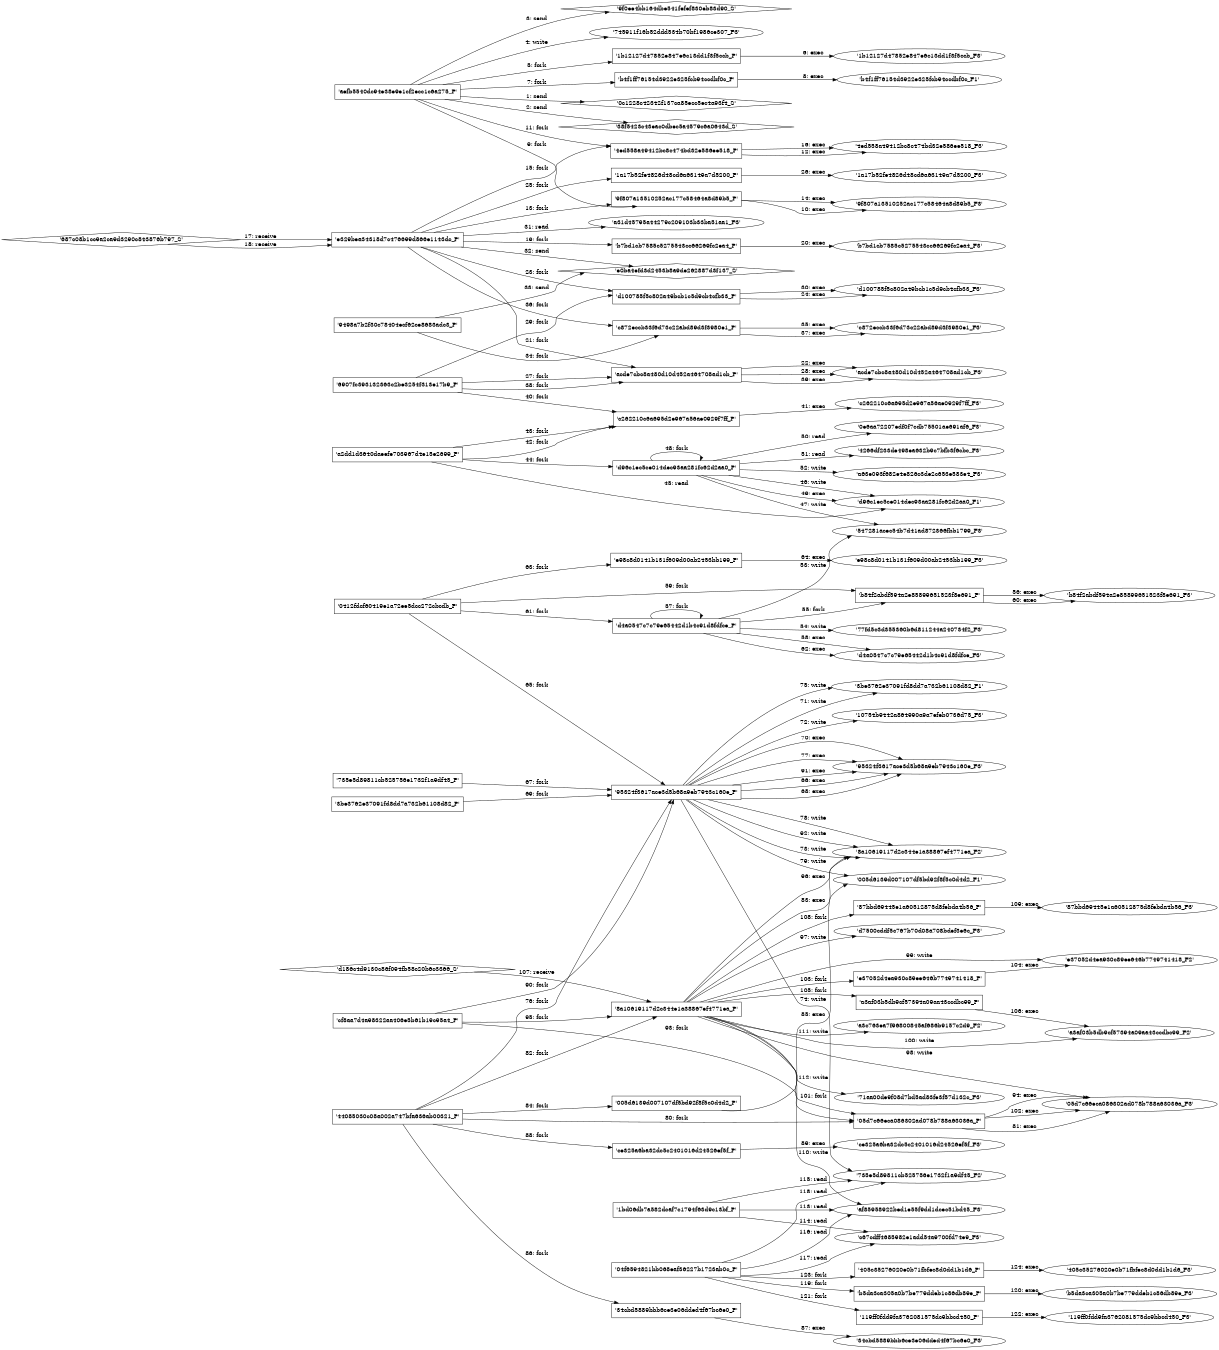 digraph "D:\Learning\Paper\apt\基于CTI的攻击预警\Dataset\攻击图\ASGfromALLCTI\Terror Evolved Exploit Kit Matures.dot" {
rankdir="LR"
size="9"
fixedsize="false"
splines="true"
nodesep=0.3
ranksep=0
fontsize=10
overlap="scalexy"
engine= "neato"
	"'0c1228c42342f137ca85ecc5ec4a93f4_S'" [node_type=Socket shape=diamond]
	"'aefb5540dc94e38e9e1cf2ecc1c6a275_P'" [node_type=Process shape=box]
	"'aefb5540dc94e38e9e1cf2ecc1c6a275_P'" -> "'0c1228c42342f137ca85ecc5ec4a93f4_S'" [label="1: send"]
	"'38f5423c43eac0dbec5a4579c6a0643d_S'" [node_type=Socket shape=diamond]
	"'aefb5540dc94e38e9e1cf2ecc1c6a275_P'" [node_type=Process shape=box]
	"'aefb5540dc94e38e9e1cf2ecc1c6a275_P'" -> "'38f5423c43eac0dbec5a4579c6a0643d_S'" [label="2: send"]
	"'9f0ee4bb164dbe541fefef830eb83d90_S'" [node_type=Socket shape=diamond]
	"'aefb5540dc94e38e9e1cf2ecc1c6a275_P'" [node_type=Process shape=box]
	"'aefb5540dc94e38e9e1cf2ecc1c6a275_P'" -> "'9f0ee4bb164dbe541fefef830eb83d90_S'" [label="3: send"]
	"'745911f16b52ddd534b70bf1986ce307_F3'" [node_type=file shape=ellipse]
	"'aefb5540dc94e38e9e1cf2ecc1c6a275_P'" [node_type=Process shape=box]
	"'aefb5540dc94e38e9e1cf2ecc1c6a275_P'" -> "'745911f16b52ddd534b70bf1986ce307_F3'" [label="4: write"]
	"'aefb5540dc94e38e9e1cf2ecc1c6a275_P'" [node_type=Process shape=box]
	"'1b12127d47852e847e6c13dd1f3f5ccb_P'" [node_type=Process shape=box]
	"'aefb5540dc94e38e9e1cf2ecc1c6a275_P'" -> "'1b12127d47852e847e6c13dd1f3f5ccb_P'" [label="5: fork"]
	"'1b12127d47852e847e6c13dd1f3f5ccb_P'" [node_type=Process shape=box]
	"'1b12127d47852e847e6c13dd1f3f5ccb_F3'" [node_type=File shape=ellipse]
	"'1b12127d47852e847e6c13dd1f3f5ccb_P'" -> "'1b12127d47852e847e6c13dd1f3f5ccb_F3'" [label="6: exec"]
	"'aefb5540dc94e38e9e1cf2ecc1c6a275_P'" [node_type=Process shape=box]
	"'b4f1ff76154d3922e325fcb94ccdbf0c_P'" [node_type=Process shape=box]
	"'aefb5540dc94e38e9e1cf2ecc1c6a275_P'" -> "'b4f1ff76154d3922e325fcb94ccdbf0c_P'" [label="7: fork"]
	"'b4f1ff76154d3922e325fcb94ccdbf0c_P'" [node_type=Process shape=box]
	"'b4f1ff76154d3922e325fcb94ccdbf0c_F1'" [node_type=File shape=ellipse]
	"'b4f1ff76154d3922e325fcb94ccdbf0c_P'" -> "'b4f1ff76154d3922e325fcb94ccdbf0c_F1'" [label="8: exec"]
	"'aefb5540dc94e38e9e1cf2ecc1c6a275_P'" [node_type=Process shape=box]
	"'9f807a13510252ac177c58464a8d89b5_P'" [node_type=Process shape=box]
	"'aefb5540dc94e38e9e1cf2ecc1c6a275_P'" -> "'9f807a13510252ac177c58464a8d89b5_P'" [label="9: fork"]
	"'9f807a13510252ac177c58464a8d89b5_P'" [node_type=Process shape=box]
	"'9f807a13510252ac177c58464a8d89b5_F3'" [node_type=File shape=ellipse]
	"'9f807a13510252ac177c58464a8d89b5_P'" -> "'9f807a13510252ac177c58464a8d89b5_F3'" [label="10: exec"]
	"'aefb5540dc94e38e9e1cf2ecc1c6a275_P'" [node_type=Process shape=box]
	"'4ed558a49412bc8c474bd32e586ee518_P'" [node_type=Process shape=box]
	"'aefb5540dc94e38e9e1cf2ecc1c6a275_P'" -> "'4ed558a49412bc8c474bd32e586ee518_P'" [label="11: fork"]
	"'4ed558a49412bc8c474bd32e586ee518_P'" [node_type=Process shape=box]
	"'4ed558a49412bc8c474bd32e586ee518_F3'" [node_type=File shape=ellipse]
	"'4ed558a49412bc8c474bd32e586ee518_P'" -> "'4ed558a49412bc8c474bd32e586ee518_F3'" [label="12: exec"]
	"'e329bea34318d7c476699d866e1143dc_P'" [node_type=Process shape=box]
	"'9f807a13510252ac177c58464a8d89b5_P'" [node_type=Process shape=box]
	"'e329bea34318d7c476699d866e1143dc_P'" -> "'9f807a13510252ac177c58464a8d89b5_P'" [label="13: fork"]
	"'9f807a13510252ac177c58464a8d89b5_P'" [node_type=Process shape=box]
	"'9f807a13510252ac177c58464a8d89b5_F3'" [node_type=File shape=ellipse]
	"'9f807a13510252ac177c58464a8d89b5_P'" -> "'9f807a13510252ac177c58464a8d89b5_F3'" [label="14: exec"]
	"'e329bea34318d7c476699d866e1143dc_P'" [node_type=Process shape=box]
	"'4ed558a49412bc8c474bd32e586ee518_P'" [node_type=Process shape=box]
	"'e329bea34318d7c476699d866e1143dc_P'" -> "'4ed558a49412bc8c474bd32e586ee518_P'" [label="15: fork"]
	"'4ed558a49412bc8c474bd32e586ee518_P'" [node_type=Process shape=box]
	"'4ed558a49412bc8c474bd32e586ee518_F3'" [node_type=File shape=ellipse]
	"'4ed558a49412bc8c474bd32e586ee518_P'" -> "'4ed558a49412bc8c474bd32e586ee518_F3'" [label="16: exec"]
	"'e329bea34318d7c476699d866e1143dc_P'" [node_type=Process shape=box]
	"'687c08b1cc9a2ca9d3290c843876b797_S'" [node_type=Socket shape=diamond]
	"'687c08b1cc9a2ca9d3290c843876b797_S'" -> "'e329bea34318d7c476699d866e1143dc_P'" [label="17: receive"]
	"'e329bea34318d7c476699d866e1143dc_P'" [node_type=Process shape=box]
	"'687c08b1cc9a2ca9d3290c843876b797_S'" [node_type=Socket shape=diamond]
	"'687c08b1cc9a2ca9d3290c843876b797_S'" -> "'e329bea34318d7c476699d866e1143dc_P'" [label="18: receive"]
	"'e329bea34318d7c476699d866e1143dc_P'" [node_type=Process shape=box]
	"'b7bd1cb7585c5275543cc66269fc2ea4_P'" [node_type=Process shape=box]
	"'e329bea34318d7c476699d866e1143dc_P'" -> "'b7bd1cb7585c5275543cc66269fc2ea4_P'" [label="19: fork"]
	"'b7bd1cb7585c5275543cc66269fc2ea4_P'" [node_type=Process shape=box]
	"'b7bd1cb7585c5275543cc66269fc2ea4_F3'" [node_type=File shape=ellipse]
	"'b7bd1cb7585c5275543cc66269fc2ea4_P'" -> "'b7bd1cb7585c5275543cc66269fc2ea4_F3'" [label="20: exec"]
	"'e329bea34318d7c476699d866e1143dc_P'" [node_type=Process shape=box]
	"'acde7cbc8a480d10d452a464708ad1cb_P'" [node_type=Process shape=box]
	"'e329bea34318d7c476699d866e1143dc_P'" -> "'acde7cbc8a480d10d452a464708ad1cb_P'" [label="21: fork"]
	"'acde7cbc8a480d10d452a464708ad1cb_P'" [node_type=Process shape=box]
	"'acde7cbc8a480d10d452a464708ad1cb_F3'" [node_type=File shape=ellipse]
	"'acde7cbc8a480d10d452a464708ad1cb_P'" -> "'acde7cbc8a480d10d452a464708ad1cb_F3'" [label="22: exec"]
	"'e329bea34318d7c476699d866e1143dc_P'" [node_type=Process shape=box]
	"'d100785f5c802a49bcb1c5d9cb4cfb33_P'" [node_type=Process shape=box]
	"'e329bea34318d7c476699d866e1143dc_P'" -> "'d100785f5c802a49bcb1c5d9cb4cfb33_P'" [label="23: fork"]
	"'d100785f5c802a49bcb1c5d9cb4cfb33_P'" [node_type=Process shape=box]
	"'d100785f5c802a49bcb1c5d9cb4cfb33_F3'" [node_type=File shape=ellipse]
	"'d100785f5c802a49bcb1c5d9cb4cfb33_P'" -> "'d100785f5c802a49bcb1c5d9cb4cfb33_F3'" [label="24: exec"]
	"'e329bea34318d7c476699d866e1143dc_P'" [node_type=Process shape=box]
	"'1a17b52fe4826d48cd6a63149a7d5200_P'" [node_type=Process shape=box]
	"'e329bea34318d7c476699d866e1143dc_P'" -> "'1a17b52fe4826d48cd6a63149a7d5200_P'" [label="25: fork"]
	"'1a17b52fe4826d48cd6a63149a7d5200_P'" [node_type=Process shape=box]
	"'1a17b52fe4826d48cd6a63149a7d5200_F3'" [node_type=File shape=ellipse]
	"'1a17b52fe4826d48cd6a63149a7d5200_P'" -> "'1a17b52fe4826d48cd6a63149a7d5200_F3'" [label="26: exec"]
	"'6907fc393132363c2be3254f313e17b9_P'" [node_type=Process shape=box]
	"'acde7cbc8a480d10d452a464708ad1cb_P'" [node_type=Process shape=box]
	"'6907fc393132363c2be3254f313e17b9_P'" -> "'acde7cbc8a480d10d452a464708ad1cb_P'" [label="27: fork"]
	"'acde7cbc8a480d10d452a464708ad1cb_P'" [node_type=Process shape=box]
	"'acde7cbc8a480d10d452a464708ad1cb_F3'" [node_type=File shape=ellipse]
	"'acde7cbc8a480d10d452a464708ad1cb_P'" -> "'acde7cbc8a480d10d452a464708ad1cb_F3'" [label="28: exec"]
	"'6907fc393132363c2be3254f313e17b9_P'" [node_type=Process shape=box]
	"'d100785f5c802a49bcb1c5d9cb4cfb33_P'" [node_type=Process shape=box]
	"'6907fc393132363c2be3254f313e17b9_P'" -> "'d100785f5c802a49bcb1c5d9cb4cfb33_P'" [label="29: fork"]
	"'d100785f5c802a49bcb1c5d9cb4cfb33_P'" [node_type=Process shape=box]
	"'d100785f5c802a49bcb1c5d9cb4cfb33_F3'" [node_type=File shape=ellipse]
	"'d100785f5c802a49bcb1c5d9cb4cfb33_P'" -> "'d100785f5c802a49bcb1c5d9cb4cfb33_F3'" [label="30: exec"]
	"'a31d45795a44279c209103b33ba51aa1_F3'" [node_type=file shape=ellipse]
	"'e329bea34318d7c476699d866e1143dc_P'" [node_type=Process shape=box]
	"'e329bea34318d7c476699d866e1143dc_P'" -> "'a31d45795a44279c209103b33ba51aa1_F3'" [label="31: read"]
	"'e0ba4efd3d2453b8a9de262887d3f137_S'" [node_type=Socket shape=diamond]
	"'e329bea34318d7c476699d866e1143dc_P'" [node_type=Process shape=box]
	"'e329bea34318d7c476699d866e1143dc_P'" -> "'e0ba4efd3d2453b8a9de262887d3f137_S'" [label="32: send"]
	"'e0ba4efd3d2453b8a9de262887d3f137_S'" [node_type=Socket shape=diamond]
	"'9498a7b2f30c78404ecf62ce8683adc3_P'" [node_type=Process shape=box]
	"'9498a7b2f30c78404ecf62ce8683adc3_P'" -> "'e0ba4efd3d2453b8a9de262887d3f137_S'" [label="33: send"]
	"'9498a7b2f30c78404ecf62ce8683adc3_P'" [node_type=Process shape=box]
	"'c872eccb33f6d73c22abd89d3f3980e1_P'" [node_type=Process shape=box]
	"'9498a7b2f30c78404ecf62ce8683adc3_P'" -> "'c872eccb33f6d73c22abd89d3f3980e1_P'" [label="34: fork"]
	"'c872eccb33f6d73c22abd89d3f3980e1_P'" [node_type=Process shape=box]
	"'c872eccb33f6d73c22abd89d3f3980e1_F3'" [node_type=File shape=ellipse]
	"'c872eccb33f6d73c22abd89d3f3980e1_P'" -> "'c872eccb33f6d73c22abd89d3f3980e1_F3'" [label="35: exec"]
	"'e329bea34318d7c476699d866e1143dc_P'" [node_type=Process shape=box]
	"'c872eccb33f6d73c22abd89d3f3980e1_P'" [node_type=Process shape=box]
	"'e329bea34318d7c476699d866e1143dc_P'" -> "'c872eccb33f6d73c22abd89d3f3980e1_P'" [label="36: fork"]
	"'c872eccb33f6d73c22abd89d3f3980e1_P'" [node_type=Process shape=box]
	"'c872eccb33f6d73c22abd89d3f3980e1_F3'" [node_type=File shape=ellipse]
	"'c872eccb33f6d73c22abd89d3f3980e1_P'" -> "'c872eccb33f6d73c22abd89d3f3980e1_F3'" [label="37: exec"]
	"'6907fc393132363c2be3254f313e17b9_P'" [node_type=Process shape=box]
	"'acde7cbc8a480d10d452a464708ad1cb_P'" [node_type=Process shape=box]
	"'6907fc393132363c2be3254f313e17b9_P'" -> "'acde7cbc8a480d10d452a464708ad1cb_P'" [label="38: fork"]
	"'acde7cbc8a480d10d452a464708ad1cb_P'" [node_type=Process shape=box]
	"'acde7cbc8a480d10d452a464708ad1cb_F3'" [node_type=File shape=ellipse]
	"'acde7cbc8a480d10d452a464708ad1cb_P'" -> "'acde7cbc8a480d10d452a464708ad1cb_F3'" [label="39: exec"]
	"'6907fc393132363c2be3254f313e17b9_P'" [node_type=Process shape=box]
	"'c262210c6a695d2e967a56ae0929f7ff_P'" [node_type=Process shape=box]
	"'6907fc393132363c2be3254f313e17b9_P'" -> "'c262210c6a695d2e967a56ae0929f7ff_P'" [label="40: fork"]
	"'c262210c6a695d2e967a56ae0929f7ff_P'" [node_type=Process shape=box]
	"'c262210c6a695d2e967a56ae0929f7ff_F3'" [node_type=File shape=ellipse]
	"'c262210c6a695d2e967a56ae0929f7ff_P'" -> "'c262210c6a695d2e967a56ae0929f7ff_F3'" [label="41: exec"]
	"'a2dd1d3640daeefe703967d4e15e2699_P'" [node_type=Process shape=box]
	"'c262210c6a695d2e967a56ae0929f7ff_P'" [node_type=Process shape=box]
	"'a2dd1d3640daeefe703967d4e15e2699_P'" -> "'c262210c6a695d2e967a56ae0929f7ff_P'" [label="42: fork"]
	"'a2dd1d3640daeefe703967d4e15e2699_P'" [node_type=Process shape=box]
	"'c262210c6a695d2e967a56ae0929f7ff_P'" [node_type=Process shape=box]
	"'a2dd1d3640daeefe703967d4e15e2699_P'" -> "'c262210c6a695d2e967a56ae0929f7ff_P'" [label="43: fork"]
	"'a2dd1d3640daeefe703967d4e15e2699_P'" [node_type=Process shape=box]
	"'d96c1ec5ce014dec93aa281fc62d2aa0_P'" [node_type=Process shape=box]
	"'a2dd1d3640daeefe703967d4e15e2699_P'" -> "'d96c1ec5ce014dec93aa281fc62d2aa0_P'" [label="44: fork"]
	"'d96c1ec5ce014dec93aa281fc62d2aa0_F1'" [node_type=file shape=ellipse]
	"'a2dd1d3640daeefe703967d4e15e2699_P'" [node_type=Process shape=box]
	"'a2dd1d3640daeefe703967d4e15e2699_P'" -> "'d96c1ec5ce014dec93aa281fc62d2aa0_F1'" [label="45: read"]
	"'d96c1ec5ce014dec93aa281fc62d2aa0_F1'" [node_type=file shape=ellipse]
	"'d96c1ec5ce014dec93aa281fc62d2aa0_P'" [node_type=Process shape=box]
	"'d96c1ec5ce014dec93aa281fc62d2aa0_P'" -> "'d96c1ec5ce014dec93aa281fc62d2aa0_F1'" [label="46: write"]
	"'547281acec54b7d41ad872366fbb1799_F3'" [node_type=file shape=ellipse]
	"'d96c1ec5ce014dec93aa281fc62d2aa0_P'" [node_type=Process shape=box]
	"'d96c1ec5ce014dec93aa281fc62d2aa0_P'" -> "'547281acec54b7d41ad872366fbb1799_F3'" [label="47: write"]
	"'d96c1ec5ce014dec93aa281fc62d2aa0_P'" [node_type=Process shape=box]
	"'d96c1ec5ce014dec93aa281fc62d2aa0_P'" [node_type=Process shape=box]
	"'d96c1ec5ce014dec93aa281fc62d2aa0_P'" -> "'d96c1ec5ce014dec93aa281fc62d2aa0_P'" [label="48: fork"]
	"'d96c1ec5ce014dec93aa281fc62d2aa0_P'" [node_type=Process shape=box]
	"'d96c1ec5ce014dec93aa281fc62d2aa0_F1'" [node_type=File shape=ellipse]
	"'d96c1ec5ce014dec93aa281fc62d2aa0_P'" -> "'d96c1ec5ce014dec93aa281fc62d2aa0_F1'" [label="49: exec"]
	"'0e6aa72207edf0f7cdb75501ae691af6_F3'" [node_type=file shape=ellipse]
	"'d96c1ec5ce014dec93aa281fc62d2aa0_P'" [node_type=Process shape=box]
	"'d96c1ec5ce014dec93aa281fc62d2aa0_P'" -> "'0e6aa72207edf0f7cdb75501ae691af6_F3'" [label="50: read"]
	"'4266df233de498ea632b9c7bfb3f6cbc_F3'" [node_type=file shape=ellipse]
	"'d96c1ec5ce014dec93aa281fc62d2aa0_P'" [node_type=Process shape=box]
	"'d96c1ec5ce014dec93aa281fc62d2aa0_P'" -> "'4266df233de498ea632b9c7bfb3f6cbc_F3'" [label="51: read"]
	"'a63e093f682e4e826c3de2c653e583e4_F3'" [node_type=file shape=ellipse]
	"'d96c1ec5ce014dec93aa281fc62d2aa0_P'" [node_type=Process shape=box]
	"'d96c1ec5ce014dec93aa281fc62d2aa0_P'" -> "'a63e093f682e4e826c3de2c653e583e4_F3'" [label="52: write"]
	"'547281acec54b7d41ad872366fbb1799_F3'" [node_type=file shape=ellipse]
	"'d4a0547c7c79e65442d1b4c91d8fdfce_P'" [node_type=Process shape=box]
	"'d4a0547c7c79e65442d1b4c91d8fdfce_P'" -> "'547281acec54b7d41ad872366fbb1799_F3'" [label="53: write"]
	"'77fd5c3d355360b6d811244a240734f2_F3'" [node_type=file shape=ellipse]
	"'d4a0547c7c79e65442d1b4c91d8fdfce_P'" [node_type=Process shape=box]
	"'d4a0547c7c79e65442d1b4c91d8fdfce_P'" -> "'77fd5c3d355360b6d811244a240734f2_F3'" [label="54: write"]
	"'d4a0547c7c79e65442d1b4c91d8fdfce_P'" [node_type=Process shape=box]
	"'b84f2abdf594a2e85899651523f8e691_P'" [node_type=Process shape=box]
	"'d4a0547c7c79e65442d1b4c91d8fdfce_P'" -> "'b84f2abdf594a2e85899651523f8e691_P'" [label="55: fork"]
	"'b84f2abdf594a2e85899651523f8e691_P'" [node_type=Process shape=box]
	"'b84f2abdf594a2e85899651523f8e691_F3'" [node_type=File shape=ellipse]
	"'b84f2abdf594a2e85899651523f8e691_P'" -> "'b84f2abdf594a2e85899651523f8e691_F3'" [label="56: exec"]
	"'d4a0547c7c79e65442d1b4c91d8fdfce_P'" [node_type=Process shape=box]
	"'d4a0547c7c79e65442d1b4c91d8fdfce_P'" [node_type=Process shape=box]
	"'d4a0547c7c79e65442d1b4c91d8fdfce_P'" -> "'d4a0547c7c79e65442d1b4c91d8fdfce_P'" [label="57: fork"]
	"'d4a0547c7c79e65442d1b4c91d8fdfce_P'" [node_type=Process shape=box]
	"'d4a0547c7c79e65442d1b4c91d8fdfce_F3'" [node_type=File shape=ellipse]
	"'d4a0547c7c79e65442d1b4c91d8fdfce_P'" -> "'d4a0547c7c79e65442d1b4c91d8fdfce_F3'" [label="58: exec"]
	"'0412fdcf60419e1a72ee5dcc272cbcdb_P'" [node_type=Process shape=box]
	"'b84f2abdf594a2e85899651523f8e691_P'" [node_type=Process shape=box]
	"'0412fdcf60419e1a72ee5dcc272cbcdb_P'" -> "'b84f2abdf594a2e85899651523f8e691_P'" [label="59: fork"]
	"'b84f2abdf594a2e85899651523f8e691_P'" [node_type=Process shape=box]
	"'b84f2abdf594a2e85899651523f8e691_F3'" [node_type=File shape=ellipse]
	"'b84f2abdf594a2e85899651523f8e691_P'" -> "'b84f2abdf594a2e85899651523f8e691_F3'" [label="60: exec"]
	"'0412fdcf60419e1a72ee5dcc272cbcdb_P'" [node_type=Process shape=box]
	"'d4a0547c7c79e65442d1b4c91d8fdfce_P'" [node_type=Process shape=box]
	"'0412fdcf60419e1a72ee5dcc272cbcdb_P'" -> "'d4a0547c7c79e65442d1b4c91d8fdfce_P'" [label="61: fork"]
	"'d4a0547c7c79e65442d1b4c91d8fdfce_P'" [node_type=Process shape=box]
	"'d4a0547c7c79e65442d1b4c91d8fdfce_F3'" [node_type=File shape=ellipse]
	"'d4a0547c7c79e65442d1b4c91d8fdfce_P'" -> "'d4a0547c7c79e65442d1b4c91d8fdfce_F3'" [label="62: exec"]
	"'0412fdcf60419e1a72ee5dcc272cbcdb_P'" [node_type=Process shape=box]
	"'e98c8d0141b131f609d00ab2453bb199_P'" [node_type=Process shape=box]
	"'0412fdcf60419e1a72ee5dcc272cbcdb_P'" -> "'e98c8d0141b131f609d00ab2453bb199_P'" [label="63: fork"]
	"'e98c8d0141b131f609d00ab2453bb199_P'" [node_type=Process shape=box]
	"'e98c8d0141b131f609d00ab2453bb199_F3'" [node_type=File shape=ellipse]
	"'e98c8d0141b131f609d00ab2453bb199_P'" -> "'e98c8d0141b131f609d00ab2453bb199_F3'" [label="64: exec"]
	"'0412fdcf60419e1a72ee5dcc272cbcdb_P'" [node_type=Process shape=box]
	"'95324f3617ace3d5b68a9eb7943c160e_P'" [node_type=Process shape=box]
	"'0412fdcf60419e1a72ee5dcc272cbcdb_P'" -> "'95324f3617ace3d5b68a9eb7943c160e_P'" [label="65: fork"]
	"'95324f3617ace3d5b68a9eb7943c160e_P'" [node_type=Process shape=box]
	"'95324f3617ace3d5b68a9eb7943c160e_F3'" [node_type=File shape=ellipse]
	"'95324f3617ace3d5b68a9eb7943c160e_P'" -> "'95324f3617ace3d5b68a9eb7943c160e_F3'" [label="66: exec"]
	"'735e5d89811cb525756e1732f1a9df45_P'" [node_type=Process shape=box]
	"'95324f3617ace3d5b68a9eb7943c160e_P'" [node_type=Process shape=box]
	"'735e5d89811cb525756e1732f1a9df45_P'" -> "'95324f3617ace3d5b68a9eb7943c160e_P'" [label="67: fork"]
	"'95324f3617ace3d5b68a9eb7943c160e_P'" [node_type=Process shape=box]
	"'95324f3617ace3d5b68a9eb7943c160e_F3'" [node_type=File shape=ellipse]
	"'95324f3617ace3d5b68a9eb7943c160e_P'" -> "'95324f3617ace3d5b68a9eb7943c160e_F3'" [label="68: exec"]
	"'3be3762e37091fd8dd7a732b61108d82_P'" [node_type=Process shape=box]
	"'95324f3617ace3d5b68a9eb7943c160e_P'" [node_type=Process shape=box]
	"'3be3762e37091fd8dd7a732b61108d82_P'" -> "'95324f3617ace3d5b68a9eb7943c160e_P'" [label="69: fork"]
	"'95324f3617ace3d5b68a9eb7943c160e_P'" [node_type=Process shape=box]
	"'95324f3617ace3d5b68a9eb7943c160e_F3'" [node_type=File shape=ellipse]
	"'95324f3617ace3d5b68a9eb7943c160e_P'" -> "'95324f3617ace3d5b68a9eb7943c160e_F3'" [label="70: exec"]
	"'3be3762e37091fd8dd7a732b61108d82_F1'" [node_type=file shape=ellipse]
	"'95324f3617ace3d5b68a9eb7943c160e_P'" [node_type=Process shape=box]
	"'95324f3617ace3d5b68a9eb7943c160e_P'" -> "'3be3762e37091fd8dd7a732b61108d82_F1'" [label="71: write"]
	"'10754b9442a864990a9a7efeb0736d75_F3'" [node_type=file shape=ellipse]
	"'95324f3617ace3d5b68a9eb7943c160e_P'" [node_type=Process shape=box]
	"'95324f3617ace3d5b68a9eb7943c160e_P'" -> "'10754b9442a864990a9a7efeb0736d75_F3'" [label="72: write"]
	"'8a10619117d2c344e1a38867ef4771ea_F2'" [node_type=file shape=ellipse]
	"'95324f3617ace3d5b68a9eb7943c160e_P'" [node_type=Process shape=box]
	"'95324f3617ace3d5b68a9eb7943c160e_P'" -> "'8a10619117d2c344e1a38867ef4771ea_F2'" [label="73: write"]
	"'735e5d89811cb525756e1732f1a9df45_F2'" [node_type=file shape=ellipse]
	"'95324f3617ace3d5b68a9eb7943c160e_P'" [node_type=Process shape=box]
	"'95324f3617ace3d5b68a9eb7943c160e_P'" -> "'735e5d89811cb525756e1732f1a9df45_F2'" [label="74: write"]
	"'3be3762e37091fd8dd7a732b61108d82_F1'" [node_type=file shape=ellipse]
	"'95324f3617ace3d5b68a9eb7943c160e_P'" [node_type=Process shape=box]
	"'95324f3617ace3d5b68a9eb7943c160e_P'" -> "'3be3762e37091fd8dd7a732b61108d82_F1'" [label="75: write"]
	"'44085030c08a002a747bfa636ab00321_P'" [node_type=Process shape=box]
	"'95324f3617ace3d5b68a9eb7943c160e_P'" [node_type=Process shape=box]
	"'44085030c08a002a747bfa636ab00321_P'" -> "'95324f3617ace3d5b68a9eb7943c160e_P'" [label="76: fork"]
	"'95324f3617ace3d5b68a9eb7943c160e_P'" [node_type=Process shape=box]
	"'95324f3617ace3d5b68a9eb7943c160e_F3'" [node_type=File shape=ellipse]
	"'95324f3617ace3d5b68a9eb7943c160e_P'" -> "'95324f3617ace3d5b68a9eb7943c160e_F3'" [label="77: exec"]
	"'8a10619117d2c344e1a38867ef4771ea_F2'" [node_type=file shape=ellipse]
	"'95324f3617ace3d5b68a9eb7943c160e_P'" [node_type=Process shape=box]
	"'95324f3617ace3d5b68a9eb7943c160e_P'" -> "'8a10619117d2c344e1a38867ef4771ea_F2'" [label="78: write"]
	"'005d6139d007107df5bd92f8f5c0d4d2_F1'" [node_type=file shape=ellipse]
	"'95324f3617ace3d5b68a9eb7943c160e_P'" [node_type=Process shape=box]
	"'95324f3617ace3d5b68a9eb7943c160e_P'" -> "'005d6139d007107df5bd92f8f5c0d4d2_F1'" [label="79: write"]
	"'44085030c08a002a747bfa636ab00321_P'" [node_type=Process shape=box]
	"'05d7c66eca086302ad078b788a63036a_P'" [node_type=Process shape=box]
	"'44085030c08a002a747bfa636ab00321_P'" -> "'05d7c66eca086302ad078b788a63036a_P'" [label="80: fork"]
	"'05d7c66eca086302ad078b788a63036a_P'" [node_type=Process shape=box]
	"'05d7c66eca086302ad078b788a63036a_F3'" [node_type=File shape=ellipse]
	"'05d7c66eca086302ad078b788a63036a_P'" -> "'05d7c66eca086302ad078b788a63036a_F3'" [label="81: exec"]
	"'44085030c08a002a747bfa636ab00321_P'" [node_type=Process shape=box]
	"'8a10619117d2c344e1a38867ef4771ea_P'" [node_type=Process shape=box]
	"'44085030c08a002a747bfa636ab00321_P'" -> "'8a10619117d2c344e1a38867ef4771ea_P'" [label="82: fork"]
	"'8a10619117d2c344e1a38867ef4771ea_P'" [node_type=Process shape=box]
	"'8a10619117d2c344e1a38867ef4771ea_F2'" [node_type=File shape=ellipse]
	"'8a10619117d2c344e1a38867ef4771ea_P'" -> "'8a10619117d2c344e1a38867ef4771ea_F2'" [label="83: exec"]
	"'44085030c08a002a747bfa636ab00321_P'" [node_type=Process shape=box]
	"'005d6139d007107df5bd92f8f5c0d4d2_P'" [node_type=Process shape=box]
	"'44085030c08a002a747bfa636ab00321_P'" -> "'005d6139d007107df5bd92f8f5c0d4d2_P'" [label="84: fork"]
	"'005d6139d007107df5bd92f8f5c0d4d2_P'" [node_type=Process shape=box]
	"'005d6139d007107df5bd92f8f5c0d4d2_F1'" [node_type=File shape=ellipse]
	"'005d6139d007107df5bd92f8f5c0d4d2_P'" -> "'005d6139d007107df5bd92f8f5c0d4d2_F1'" [label="85: exec"]
	"'44085030c08a002a747bfa636ab00321_P'" [node_type=Process shape=box]
	"'34cbd5889bbb6ce3e06dded4f67bc6e0_P'" [node_type=Process shape=box]
	"'44085030c08a002a747bfa636ab00321_P'" -> "'34cbd5889bbb6ce3e06dded4f67bc6e0_P'" [label="86: fork"]
	"'34cbd5889bbb6ce3e06dded4f67bc6e0_P'" [node_type=Process shape=box]
	"'34cbd5889bbb6ce3e06dded4f67bc6e0_F3'" [node_type=File shape=ellipse]
	"'34cbd5889bbb6ce3e06dded4f67bc6e0_P'" -> "'34cbd5889bbb6ce3e06dded4f67bc6e0_F3'" [label="87: exec"]
	"'44085030c08a002a747bfa636ab00321_P'" [node_type=Process shape=box]
	"'ce325a6ba32dc5c2401016d24526ef5f_P'" [node_type=Process shape=box]
	"'44085030c08a002a747bfa636ab00321_P'" -> "'ce325a6ba32dc5c2401016d24526ef5f_P'" [label="88: fork"]
	"'ce325a6ba32dc5c2401016d24526ef5f_P'" [node_type=Process shape=box]
	"'ce325a6ba32dc5c2401016d24526ef5f_F3'" [node_type=File shape=ellipse]
	"'ce325a6ba32dc5c2401016d24526ef5f_P'" -> "'ce325a6ba32dc5c2401016d24526ef5f_F3'" [label="89: exec"]
	"'cf8aa7d4a98322aa406e5b61b19c95a4_P'" [node_type=Process shape=box]
	"'95324f3617ace3d5b68a9eb7943c160e_P'" [node_type=Process shape=box]
	"'cf8aa7d4a98322aa406e5b61b19c95a4_P'" -> "'95324f3617ace3d5b68a9eb7943c160e_P'" [label="90: fork"]
	"'95324f3617ace3d5b68a9eb7943c160e_P'" [node_type=Process shape=box]
	"'95324f3617ace3d5b68a9eb7943c160e_F3'" [node_type=File shape=ellipse]
	"'95324f3617ace3d5b68a9eb7943c160e_P'" -> "'95324f3617ace3d5b68a9eb7943c160e_F3'" [label="91: exec"]
	"'8a10619117d2c344e1a38867ef4771ea_F2'" [node_type=file shape=ellipse]
	"'95324f3617ace3d5b68a9eb7943c160e_P'" [node_type=Process shape=box]
	"'95324f3617ace3d5b68a9eb7943c160e_P'" -> "'8a10619117d2c344e1a38867ef4771ea_F2'" [label="92: write"]
	"'cf8aa7d4a98322aa406e5b61b19c95a4_P'" [node_type=Process shape=box]
	"'05d7c66eca086302ad078b788a63036a_P'" [node_type=Process shape=box]
	"'cf8aa7d4a98322aa406e5b61b19c95a4_P'" -> "'05d7c66eca086302ad078b788a63036a_P'" [label="93: fork"]
	"'05d7c66eca086302ad078b788a63036a_P'" [node_type=Process shape=box]
	"'05d7c66eca086302ad078b788a63036a_F3'" [node_type=File shape=ellipse]
	"'05d7c66eca086302ad078b788a63036a_P'" -> "'05d7c66eca086302ad078b788a63036a_F3'" [label="94: exec"]
	"'cf8aa7d4a98322aa406e5b61b19c95a4_P'" [node_type=Process shape=box]
	"'8a10619117d2c344e1a38867ef4771ea_P'" [node_type=Process shape=box]
	"'cf8aa7d4a98322aa406e5b61b19c95a4_P'" -> "'8a10619117d2c344e1a38867ef4771ea_P'" [label="95: fork"]
	"'8a10619117d2c344e1a38867ef4771ea_P'" [node_type=Process shape=box]
	"'8a10619117d2c344e1a38867ef4771ea_F2'" [node_type=File shape=ellipse]
	"'8a10619117d2c344e1a38867ef4771ea_P'" -> "'8a10619117d2c344e1a38867ef4771ea_F2'" [label="96: exec"]
	"'d7500cddf5c767b70d08a708bdef3e6c_F3'" [node_type=file shape=ellipse]
	"'8a10619117d2c344e1a38867ef4771ea_P'" [node_type=Process shape=box]
	"'8a10619117d2c344e1a38867ef4771ea_P'" -> "'d7500cddf5c767b70d08a708bdef3e6c_F3'" [label="97: write"]
	"'05d7c66eca086302ad078b788a63036a_F3'" [node_type=file shape=ellipse]
	"'8a10619117d2c344e1a38867ef4771ea_P'" [node_type=Process shape=box]
	"'8a10619117d2c344e1a38867ef4771ea_P'" -> "'05d7c66eca086302ad078b788a63036a_F3'" [label="98: write"]
	"'e37052d4ea930c89ee646b7749741418_F2'" [node_type=file shape=ellipse]
	"'8a10619117d2c344e1a38867ef4771ea_P'" [node_type=Process shape=box]
	"'8a10619117d2c344e1a38867ef4771ea_P'" -> "'e37052d4ea930c89ee646b7749741418_F2'" [label="99: write"]
	"'a3af03b5db9cf57394a09aa43ccdbc99_F2'" [node_type=file shape=ellipse]
	"'8a10619117d2c344e1a38867ef4771ea_P'" [node_type=Process shape=box]
	"'8a10619117d2c344e1a38867ef4771ea_P'" -> "'a3af03b5db9cf57394a09aa43ccdbc99_F2'" [label="100: write"]
	"'8a10619117d2c344e1a38867ef4771ea_P'" [node_type=Process shape=box]
	"'05d7c66eca086302ad078b788a63036a_P'" [node_type=Process shape=box]
	"'8a10619117d2c344e1a38867ef4771ea_P'" -> "'05d7c66eca086302ad078b788a63036a_P'" [label="101: fork"]
	"'05d7c66eca086302ad078b788a63036a_P'" [node_type=Process shape=box]
	"'05d7c66eca086302ad078b788a63036a_F3'" [node_type=File shape=ellipse]
	"'05d7c66eca086302ad078b788a63036a_P'" -> "'05d7c66eca086302ad078b788a63036a_F3'" [label="102: exec"]
	"'8a10619117d2c344e1a38867ef4771ea_P'" [node_type=Process shape=box]
	"'e37052d4ea930c89ee646b7749741418_P'" [node_type=Process shape=box]
	"'8a10619117d2c344e1a38867ef4771ea_P'" -> "'e37052d4ea930c89ee646b7749741418_P'" [label="103: fork"]
	"'e37052d4ea930c89ee646b7749741418_P'" [node_type=Process shape=box]
	"'e37052d4ea930c89ee646b7749741418_F2'" [node_type=File shape=ellipse]
	"'e37052d4ea930c89ee646b7749741418_P'" -> "'e37052d4ea930c89ee646b7749741418_F2'" [label="104: exec"]
	"'8a10619117d2c344e1a38867ef4771ea_P'" [node_type=Process shape=box]
	"'a3af03b5db9cf57394a09aa43ccdbc99_P'" [node_type=Process shape=box]
	"'8a10619117d2c344e1a38867ef4771ea_P'" -> "'a3af03b5db9cf57394a09aa43ccdbc99_P'" [label="105: fork"]
	"'a3af03b5db9cf57394a09aa43ccdbc99_P'" [node_type=Process shape=box]
	"'a3af03b5db9cf57394a09aa43ccdbc99_F2'" [node_type=File shape=ellipse]
	"'a3af03b5db9cf57394a09aa43ccdbc99_P'" -> "'a3af03b5db9cf57394a09aa43ccdbc99_F2'" [label="106: exec"]
	"'8a10619117d2c344e1a38867ef4771ea_P'" [node_type=Process shape=box]
	"'d186c4d9130c86f094fb58c20b6c3366_S'" [node_type=Socket shape=diamond]
	"'d186c4d9130c86f094fb58c20b6c3366_S'" -> "'8a10619117d2c344e1a38867ef4771ea_P'" [label="107: receive"]
	"'8a10619117d2c344e1a38867ef4771ea_P'" [node_type=Process shape=box]
	"'87bbd69445e1a60512875d8febda4b56_P'" [node_type=Process shape=box]
	"'8a10619117d2c344e1a38867ef4771ea_P'" -> "'87bbd69445e1a60512875d8febda4b56_P'" [label="108: fork"]
	"'87bbd69445e1a60512875d8febda4b56_P'" [node_type=Process shape=box]
	"'87bbd69445e1a60512875d8febda4b56_F3'" [node_type=File shape=ellipse]
	"'87bbd69445e1a60512875d8febda4b56_P'" -> "'87bbd69445e1a60512875d8febda4b56_F3'" [label="109: exec"]
	"'af85958922bed1e55f9dd1dcec51bd45_F3'" [node_type=file shape=ellipse]
	"'8a10619117d2c344e1a38867ef4771ea_P'" [node_type=Process shape=box]
	"'8a10619117d2c344e1a38867ef4771ea_P'" -> "'af85958922bed1e55f9dd1dcec51bd45_F3'" [label="110: write"]
	"'a3c763ea7f96800845af686b9157c2d9_F2'" [node_type=file shape=ellipse]
	"'8a10619117d2c344e1a38867ef4771ea_P'" [node_type=Process shape=box]
	"'8a10619117d2c344e1a38867ef4771ea_P'" -> "'a3c763ea7f96800845af686b9157c2d9_F2'" [label="111: write"]
	"'71aa00de9f08d7bd5ad83fe3f57d132c_F3'" [node_type=file shape=ellipse]
	"'8a10619117d2c344e1a38867ef4771ea_P'" [node_type=Process shape=box]
	"'8a10619117d2c344e1a38867ef4771ea_P'" -> "'71aa00de9f08d7bd5ad83fe3f57d132c_F3'" [label="112: write"]
	"'af85958922bed1e55f9dd1dcec51bd45_F3'" [node_type=file shape=ellipse]
	"'1bd06db7a582dcaf7c1794f63d9c13bf_P'" [node_type=Process shape=box]
	"'1bd06db7a582dcaf7c1794f63d9c13bf_P'" -> "'af85958922bed1e55f9dd1dcec51bd45_F3'" [label="113: read"]
	"'c67cdff4685982e1add54a9700fd74e9_F3'" [node_type=file shape=ellipse]
	"'1bd06db7a582dcaf7c1794f63d9c13bf_P'" [node_type=Process shape=box]
	"'1bd06db7a582dcaf7c1794f63d9c13bf_P'" -> "'c67cdff4685982e1add54a9700fd74e9_F3'" [label="114: read"]
	"'735e5d89811cb525756e1732f1a9df45_F2'" [node_type=file shape=ellipse]
	"'1bd06db7a582dcaf7c1794f63d9c13bf_P'" [node_type=Process shape=box]
	"'1bd06db7a582dcaf7c1794f63d9c13bf_P'" -> "'735e5d89811cb525756e1732f1a9df45_F2'" [label="115: read"]
	"'af85958922bed1e55f9dd1dcec51bd45_F3'" [node_type=file shape=ellipse]
	"'04f6594821bb068eaf36227b1723ab0c_P'" [node_type=Process shape=box]
	"'04f6594821bb068eaf36227b1723ab0c_P'" -> "'af85958922bed1e55f9dd1dcec51bd45_F3'" [label="116: read"]
	"'c67cdff4685982e1add54a9700fd74e9_F3'" [node_type=file shape=ellipse]
	"'04f6594821bb068eaf36227b1723ab0c_P'" [node_type=Process shape=box]
	"'04f6594821bb068eaf36227b1723ab0c_P'" -> "'c67cdff4685982e1add54a9700fd74e9_F3'" [label="117: read"]
	"'735e5d89811cb525756e1732f1a9df45_F2'" [node_type=file shape=ellipse]
	"'04f6594821bb068eaf36227b1723ab0c_P'" [node_type=Process shape=box]
	"'04f6594821bb068eaf36227b1723ab0c_P'" -> "'735e5d89811cb525756e1732f1a9df45_F2'" [label="118: read"]
	"'04f6594821bb068eaf36227b1723ab0c_P'" [node_type=Process shape=box]
	"'b5da3ca305a0b7be779ddeb1c86db89e_P'" [node_type=Process shape=box]
	"'04f6594821bb068eaf36227b1723ab0c_P'" -> "'b5da3ca305a0b7be779ddeb1c86db89e_P'" [label="119: fork"]
	"'b5da3ca305a0b7be779ddeb1c86db89e_P'" [node_type=Process shape=box]
	"'b5da3ca305a0b7be779ddeb1c86db89e_F3'" [node_type=File shape=ellipse]
	"'b5da3ca305a0b7be779ddeb1c86db89e_P'" -> "'b5da3ca305a0b7be779ddeb1c86db89e_F3'" [label="120: exec"]
	"'04f6594821bb068eaf36227b1723ab0c_P'" [node_type=Process shape=box]
	"'119ff0fdd9fa3762081575dc9bbcd450_P'" [node_type=Process shape=box]
	"'04f6594821bb068eaf36227b1723ab0c_P'" -> "'119ff0fdd9fa3762081575dc9bbcd450_P'" [label="121: fork"]
	"'119ff0fdd9fa3762081575dc9bbcd450_P'" [node_type=Process shape=box]
	"'119ff0fdd9fa3762081575dc9bbcd450_F3'" [node_type=File shape=ellipse]
	"'119ff0fdd9fa3762081575dc9bbcd450_P'" -> "'119ff0fdd9fa3762081575dc9bbcd450_F3'" [label="122: exec"]
	"'04f6594821bb068eaf36227b1723ab0c_P'" [node_type=Process shape=box]
	"'405c35276020e0b71fbfec8d0dd1b1d6_P'" [node_type=Process shape=box]
	"'04f6594821bb068eaf36227b1723ab0c_P'" -> "'405c35276020e0b71fbfec8d0dd1b1d6_P'" [label="123: fork"]
	"'405c35276020e0b71fbfec8d0dd1b1d6_P'" [node_type=Process shape=box]
	"'405c35276020e0b71fbfec8d0dd1b1d6_F3'" [node_type=File shape=ellipse]
	"'405c35276020e0b71fbfec8d0dd1b1d6_P'" -> "'405c35276020e0b71fbfec8d0dd1b1d6_F3'" [label="124: exec"]
}
